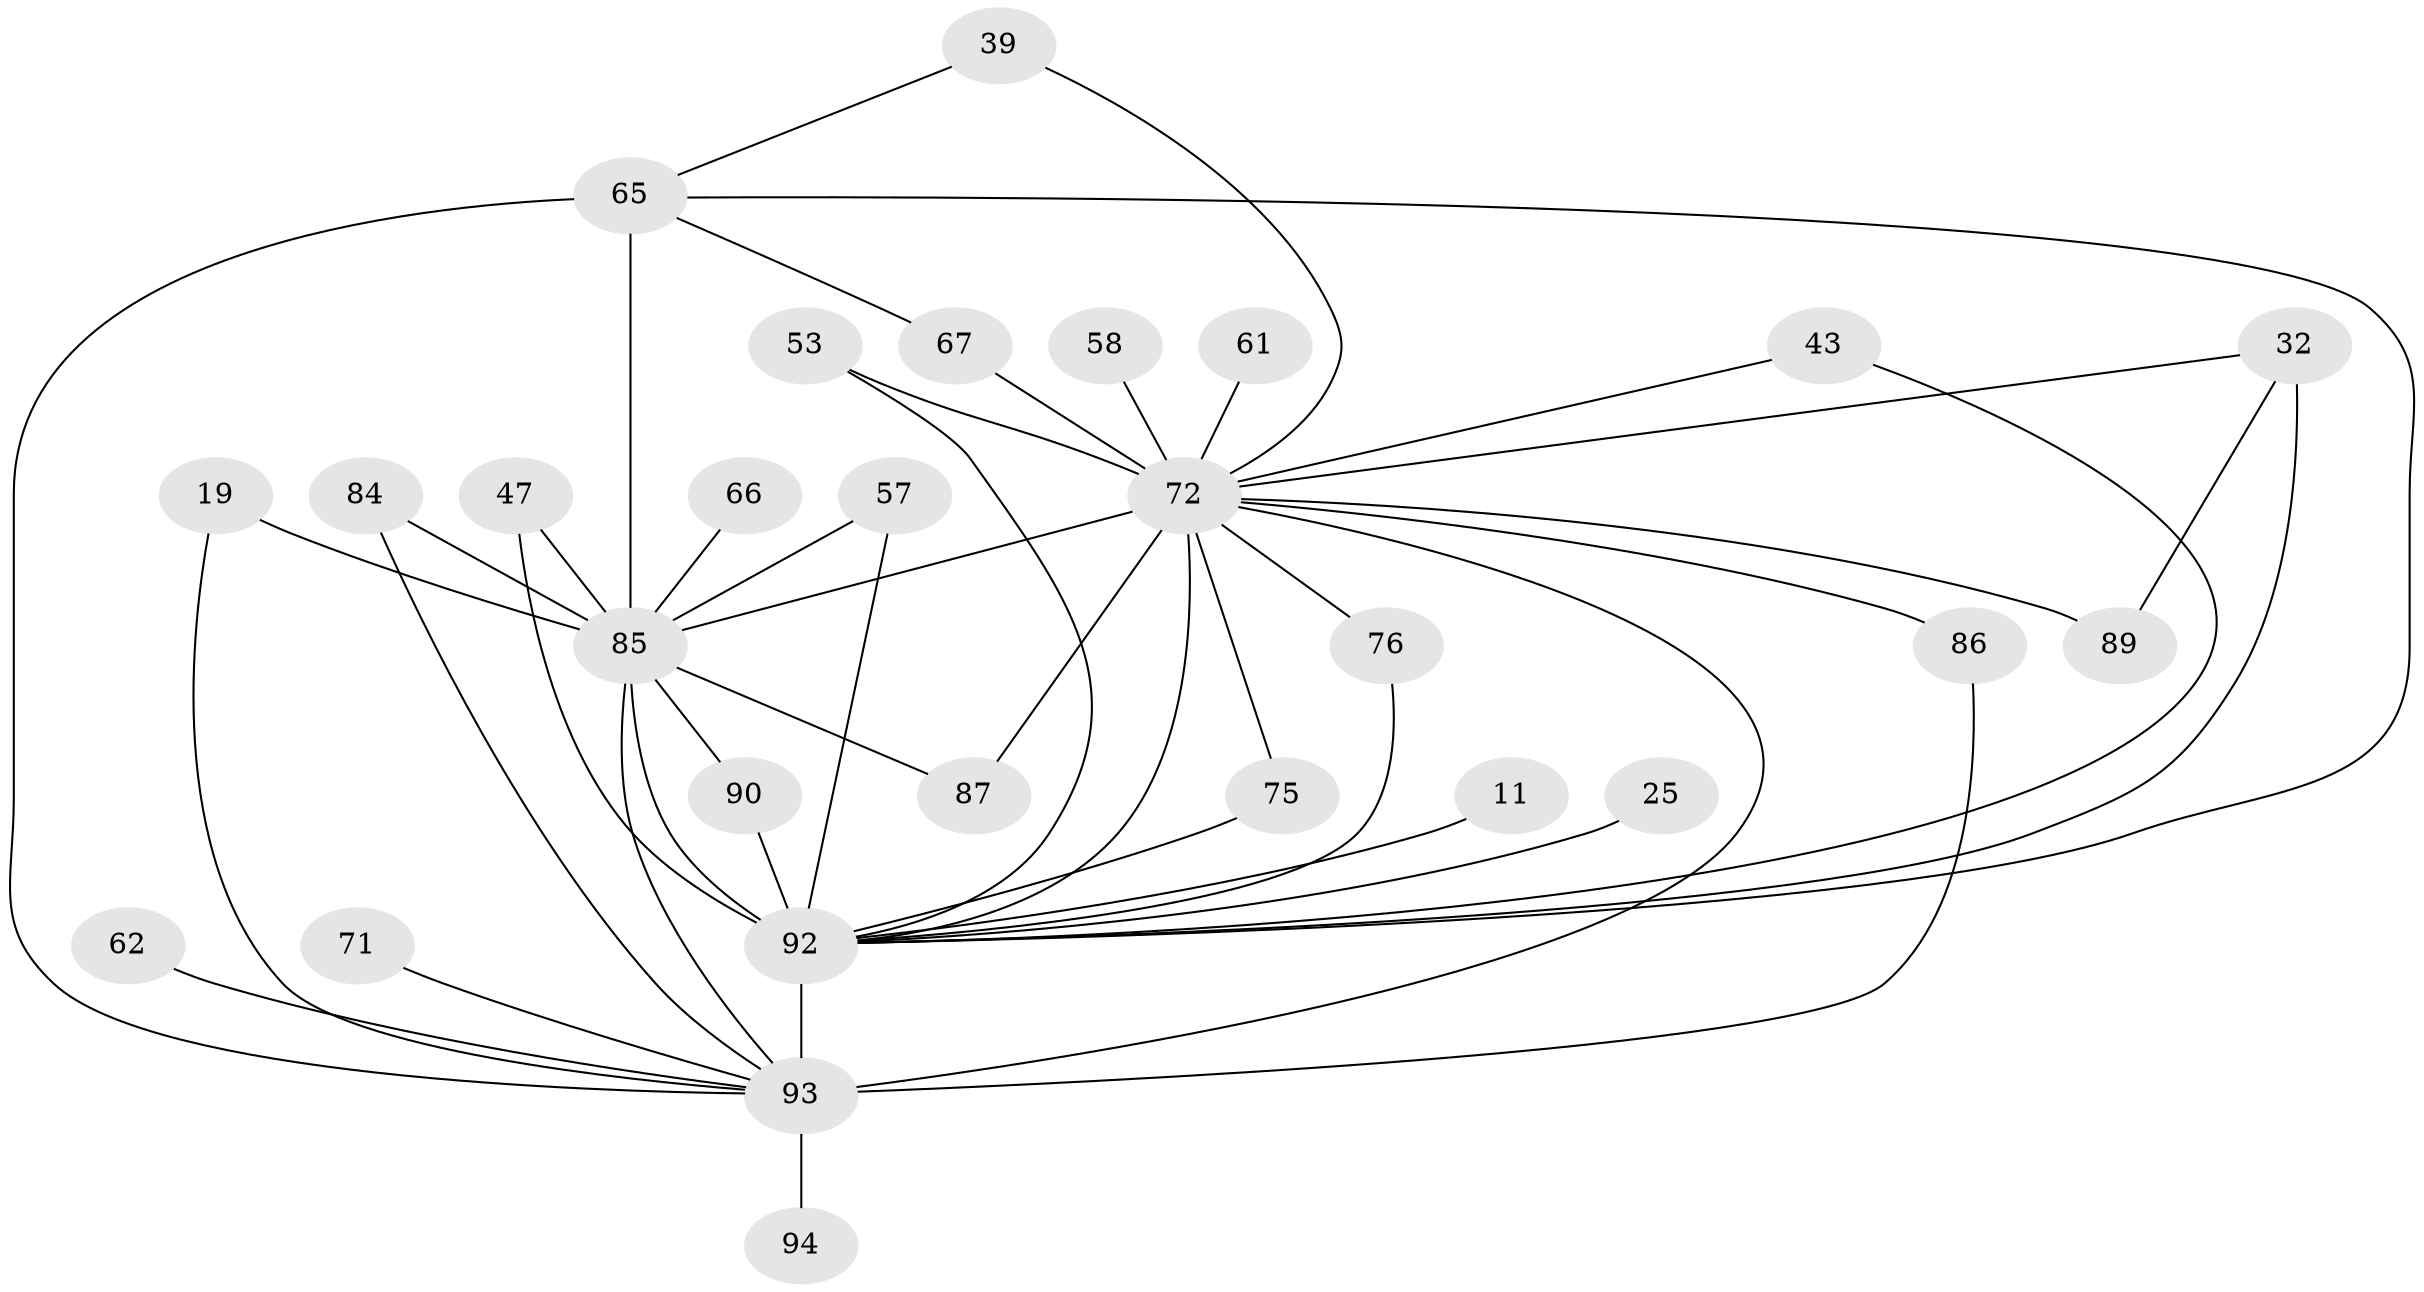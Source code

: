// original degree distribution, {21: 0.010638297872340425, 15: 0.02127659574468085, 20: 0.02127659574468085, 18: 0.010638297872340425, 26: 0.010638297872340425, 12: 0.02127659574468085, 27: 0.010638297872340425, 2: 0.5106382978723404, 7: 0.02127659574468085, 3: 0.23404255319148937, 4: 0.05319148936170213, 8: 0.02127659574468085, 6: 0.031914893617021274, 5: 0.02127659574468085}
// Generated by graph-tools (version 1.1) at 2025/48/03/04/25 21:48:51]
// undirected, 28 vertices, 47 edges
graph export_dot {
graph [start="1"]
  node [color=gray90,style=filled];
  11;
  19;
  25;
  32 [super="+15+28+31"];
  39;
  43;
  47;
  53;
  57;
  58;
  61;
  62;
  65 [super="+23+22+20+59"];
  66;
  67;
  71;
  72 [super="+9"];
  75 [super="+51"];
  76;
  84;
  85 [super="+80+83+74+10"];
  86 [super="+49"];
  87 [super="+46"];
  89;
  90;
  92 [super="+54+33+79+5"];
  93 [super="+29+37+81+91+82"];
  94 [super="+88"];
  11 -- 92;
  19 -- 85;
  19 -- 93;
  25 -- 92 [weight=3];
  32 -- 89;
  32 -- 92 [weight=4];
  32 -- 72;
  39 -- 65;
  39 -- 72;
  43 -- 92;
  43 -- 72;
  47 -- 85;
  47 -- 92;
  53 -- 92;
  53 -- 72;
  57 -- 85;
  57 -- 92;
  58 -- 72;
  61 -- 72;
  62 -- 93;
  65 -- 67;
  65 -- 92;
  65 -- 85 [weight=7];
  65 -- 93;
  66 -- 85 [weight=2];
  67 -- 72;
  71 -- 93 [weight=2];
  72 -- 92 [weight=11];
  72 -- 75;
  72 -- 76;
  72 -- 85 [weight=10];
  72 -- 86 [weight=2];
  72 -- 87 [weight=2];
  72 -- 89;
  72 -- 93 [weight=14];
  75 -- 92 [weight=2];
  76 -- 92;
  84 -- 93;
  84 -- 85;
  85 -- 87;
  85 -- 90;
  85 -- 92 [weight=24];
  85 -- 93 [weight=9];
  86 -- 93;
  90 -- 92;
  92 -- 93 [weight=10];
  93 -- 94 [weight=3];
}
